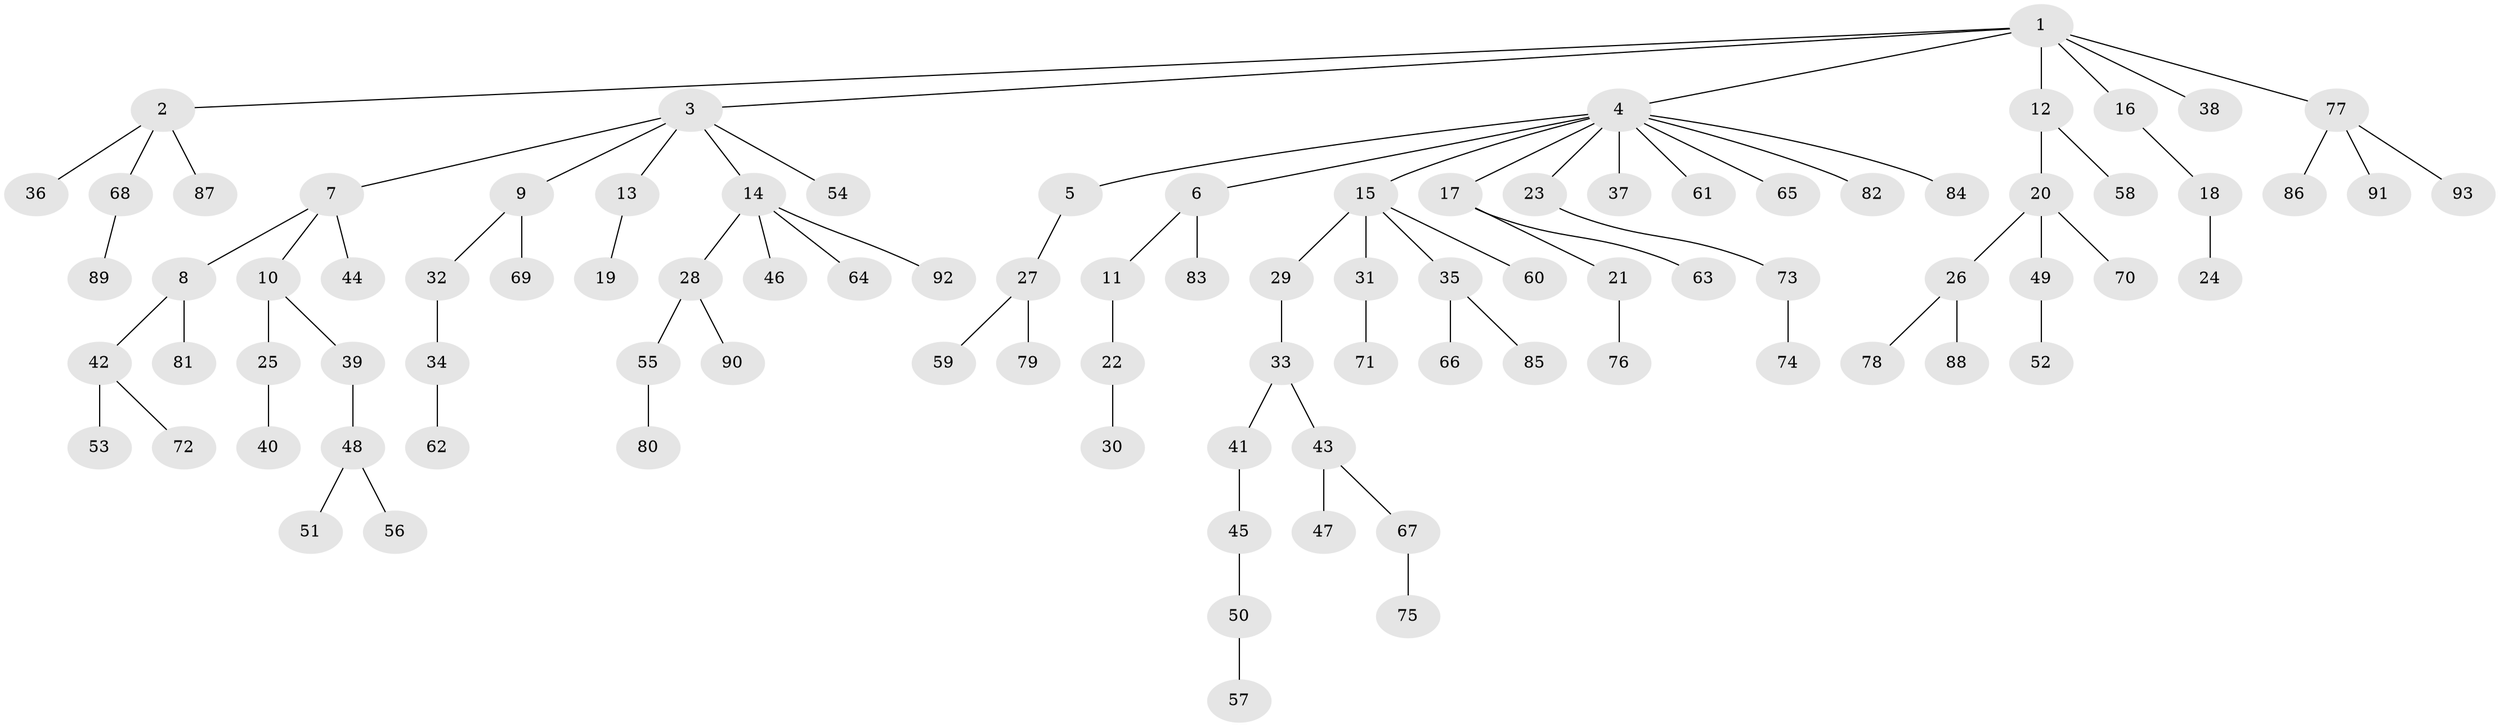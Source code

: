// coarse degree distribution, {6: 0.031746031746031744, 4: 0.047619047619047616, 14: 0.015873015873015872, 3: 0.1111111111111111, 5: 0.015873015873015872, 2: 0.1746031746031746, 1: 0.6031746031746031}
// Generated by graph-tools (version 1.1) at 2025/24/03/03/25 07:24:08]
// undirected, 93 vertices, 92 edges
graph export_dot {
graph [start="1"]
  node [color=gray90,style=filled];
  1;
  2;
  3;
  4;
  5;
  6;
  7;
  8;
  9;
  10;
  11;
  12;
  13;
  14;
  15;
  16;
  17;
  18;
  19;
  20;
  21;
  22;
  23;
  24;
  25;
  26;
  27;
  28;
  29;
  30;
  31;
  32;
  33;
  34;
  35;
  36;
  37;
  38;
  39;
  40;
  41;
  42;
  43;
  44;
  45;
  46;
  47;
  48;
  49;
  50;
  51;
  52;
  53;
  54;
  55;
  56;
  57;
  58;
  59;
  60;
  61;
  62;
  63;
  64;
  65;
  66;
  67;
  68;
  69;
  70;
  71;
  72;
  73;
  74;
  75;
  76;
  77;
  78;
  79;
  80;
  81;
  82;
  83;
  84;
  85;
  86;
  87;
  88;
  89;
  90;
  91;
  92;
  93;
  1 -- 2;
  1 -- 3;
  1 -- 4;
  1 -- 12;
  1 -- 16;
  1 -- 38;
  1 -- 77;
  2 -- 36;
  2 -- 68;
  2 -- 87;
  3 -- 7;
  3 -- 9;
  3 -- 13;
  3 -- 14;
  3 -- 54;
  4 -- 5;
  4 -- 6;
  4 -- 15;
  4 -- 17;
  4 -- 23;
  4 -- 37;
  4 -- 61;
  4 -- 65;
  4 -- 82;
  4 -- 84;
  5 -- 27;
  6 -- 11;
  6 -- 83;
  7 -- 8;
  7 -- 10;
  7 -- 44;
  8 -- 42;
  8 -- 81;
  9 -- 32;
  9 -- 69;
  10 -- 25;
  10 -- 39;
  11 -- 22;
  12 -- 20;
  12 -- 58;
  13 -- 19;
  14 -- 28;
  14 -- 46;
  14 -- 64;
  14 -- 92;
  15 -- 29;
  15 -- 31;
  15 -- 35;
  15 -- 60;
  16 -- 18;
  17 -- 21;
  17 -- 63;
  18 -- 24;
  20 -- 26;
  20 -- 49;
  20 -- 70;
  21 -- 76;
  22 -- 30;
  23 -- 73;
  25 -- 40;
  26 -- 78;
  26 -- 88;
  27 -- 59;
  27 -- 79;
  28 -- 55;
  28 -- 90;
  29 -- 33;
  31 -- 71;
  32 -- 34;
  33 -- 41;
  33 -- 43;
  34 -- 62;
  35 -- 66;
  35 -- 85;
  39 -- 48;
  41 -- 45;
  42 -- 53;
  42 -- 72;
  43 -- 47;
  43 -- 67;
  45 -- 50;
  48 -- 51;
  48 -- 56;
  49 -- 52;
  50 -- 57;
  55 -- 80;
  67 -- 75;
  68 -- 89;
  73 -- 74;
  77 -- 86;
  77 -- 91;
  77 -- 93;
}
